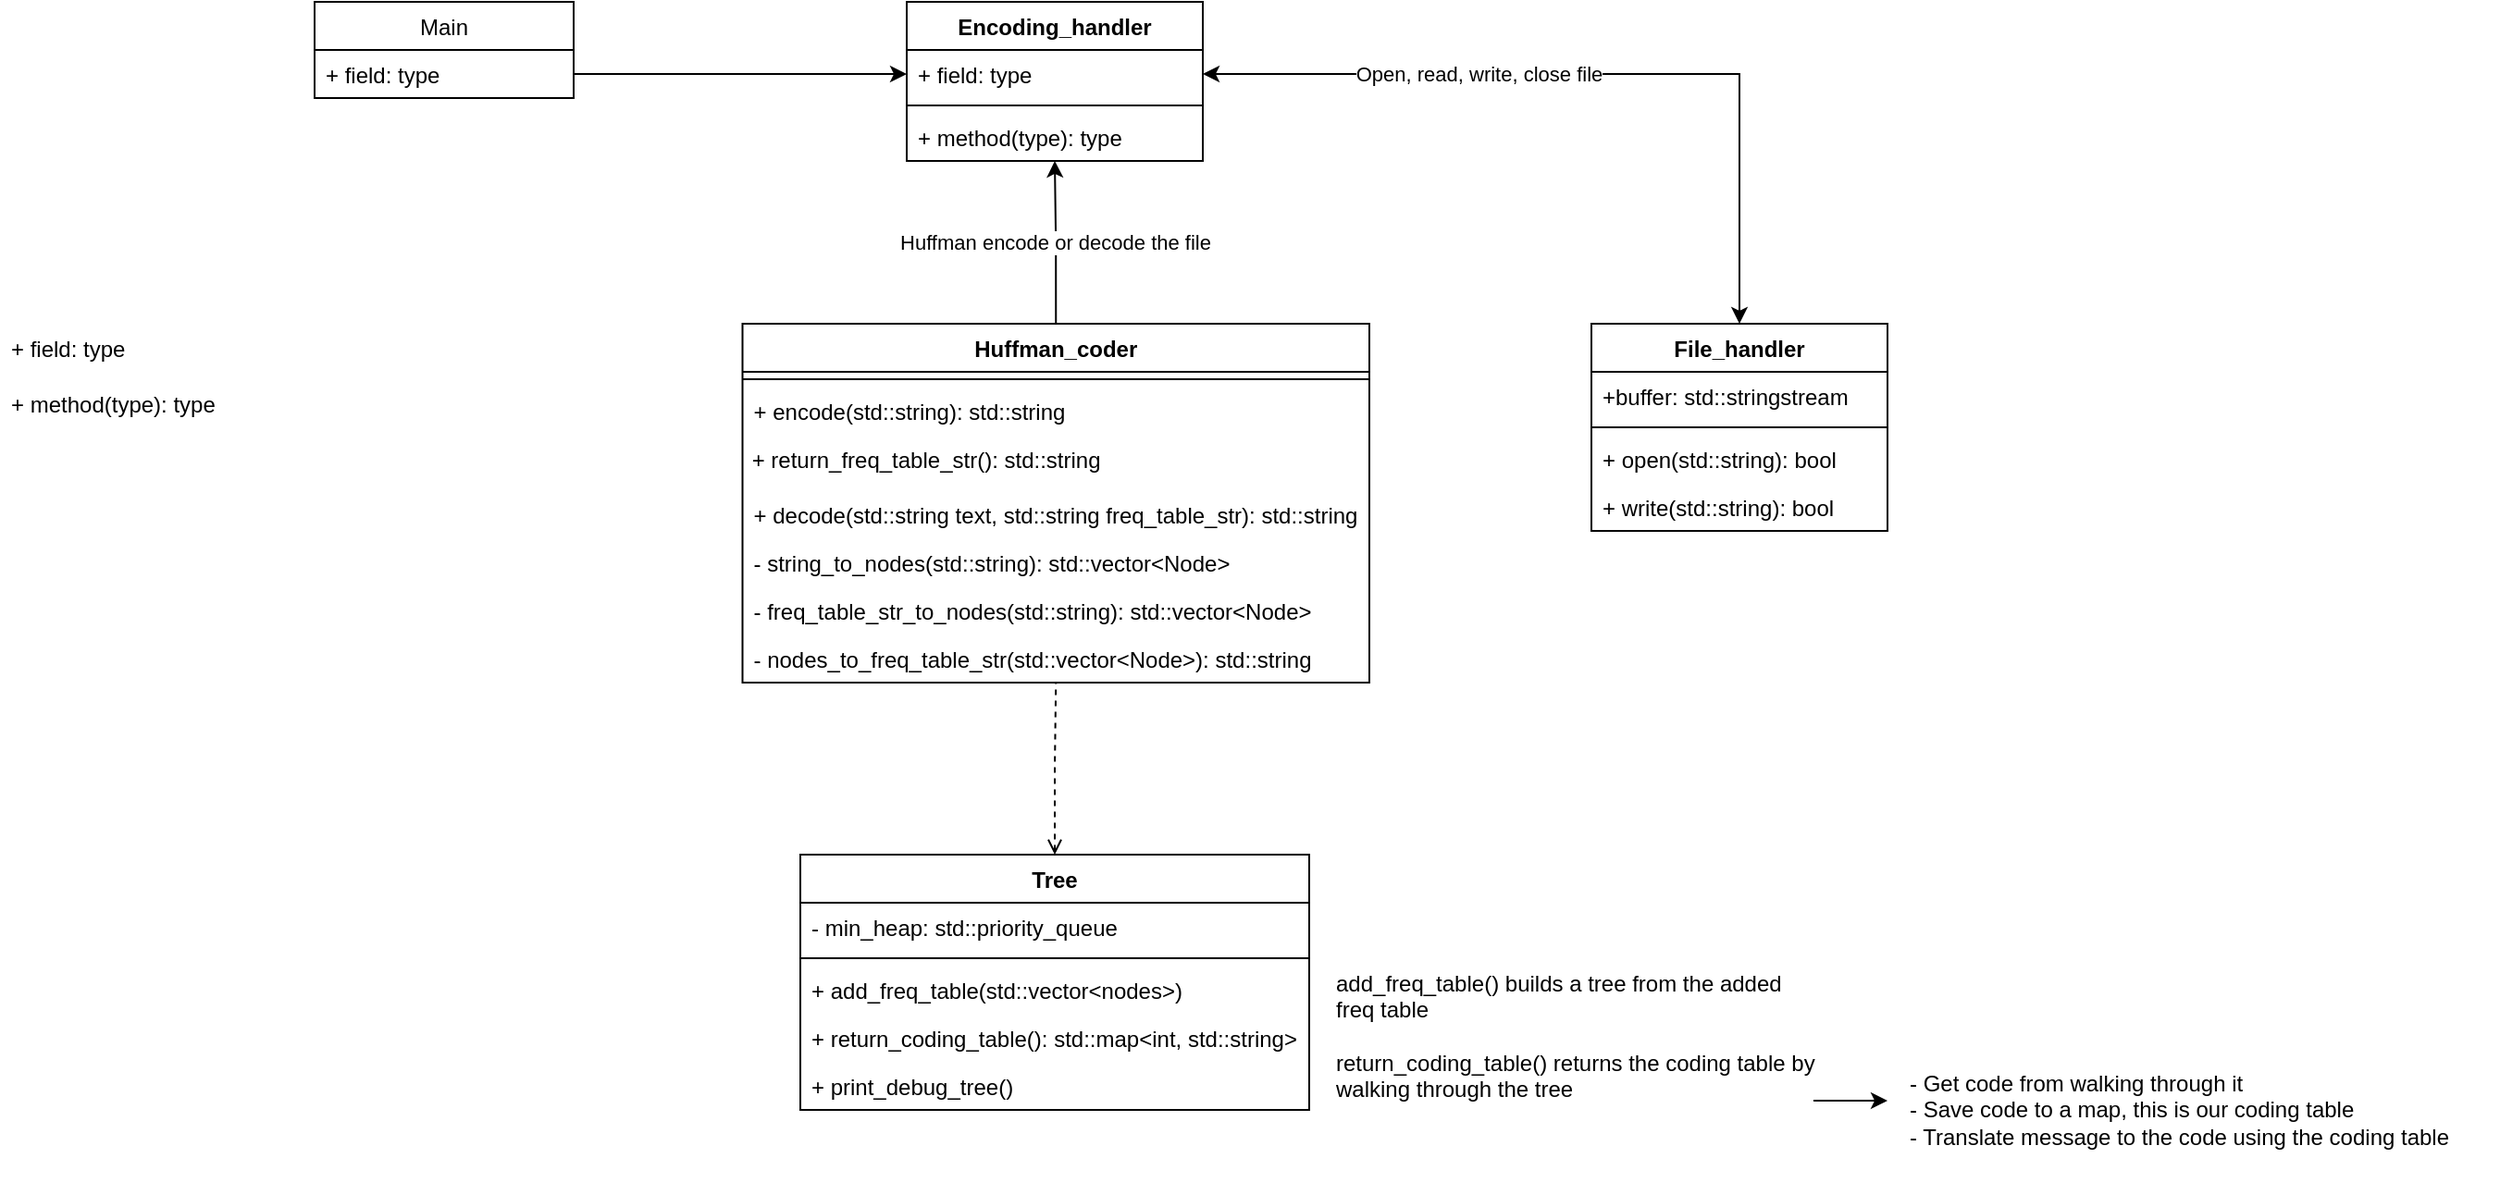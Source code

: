 <mxfile version="13.9.9" type="device"><diagram id="oGlcxmbX5lUDyIIHdL8Q" name="Page-1"><mxGraphModel dx="1334" dy="1039" grid="1" gridSize="10" guides="1" tooltips="1" connect="1" arrows="1" fold="1" page="1" pageScale="1" pageWidth="2336" pageHeight="1654" math="0" shadow="0"><root><mxCell id="0"/><mxCell id="1" parent="0"/><mxCell id="bwR94jt_yFy2SAq7vn1R-17" value="Main" style="swimlane;fontStyle=0;childLayout=stackLayout;horizontal=1;startSize=26;fillColor=none;horizontalStack=0;resizeParent=1;resizeParentMax=0;resizeLast=0;collapsible=1;marginBottom=0;" vertex="1" parent="1"><mxGeometry x="270" y="366" width="140" height="52" as="geometry"/></mxCell><mxCell id="bwR94jt_yFy2SAq7vn1R-19" value="+ field: type" style="text;strokeColor=none;fillColor=none;align=left;verticalAlign=top;spacingLeft=4;spacingRight=4;overflow=hidden;rotatable=0;points=[[0,0.5],[1,0.5]];portConstraint=eastwest;" vertex="1" parent="bwR94jt_yFy2SAq7vn1R-17"><mxGeometry y="26" width="140" height="26" as="geometry"/></mxCell><mxCell id="bwR94jt_yFy2SAq7vn1R-21" value="Encoding_handler" style="swimlane;fontStyle=1;align=center;verticalAlign=top;childLayout=stackLayout;horizontal=1;startSize=26;horizontalStack=0;resizeParent=1;resizeParentMax=0;resizeLast=0;collapsible=1;marginBottom=0;" vertex="1" parent="1"><mxGeometry x="590" y="366" width="160" height="86" as="geometry"/></mxCell><mxCell id="bwR94jt_yFy2SAq7vn1R-22" value="+ field: type" style="text;strokeColor=none;fillColor=none;align=left;verticalAlign=top;spacingLeft=4;spacingRight=4;overflow=hidden;rotatable=0;points=[[0,0.5],[1,0.5]];portConstraint=eastwest;" vertex="1" parent="bwR94jt_yFy2SAq7vn1R-21"><mxGeometry y="26" width="160" height="26" as="geometry"/></mxCell><mxCell id="bwR94jt_yFy2SAq7vn1R-23" value="" style="line;strokeWidth=1;fillColor=none;align=left;verticalAlign=middle;spacingTop=-1;spacingLeft=3;spacingRight=3;rotatable=0;labelPosition=right;points=[];portConstraint=eastwest;" vertex="1" parent="bwR94jt_yFy2SAq7vn1R-21"><mxGeometry y="52" width="160" height="8" as="geometry"/></mxCell><mxCell id="bwR94jt_yFy2SAq7vn1R-24" value="+ method(type): type" style="text;strokeColor=none;fillColor=none;align=left;verticalAlign=top;spacingLeft=4;spacingRight=4;overflow=hidden;rotatable=0;points=[[0,0.5],[1,0.5]];portConstraint=eastwest;" vertex="1" parent="bwR94jt_yFy2SAq7vn1R-21"><mxGeometry y="60" width="160" height="26" as="geometry"/></mxCell><mxCell id="bwR94jt_yFy2SAq7vn1R-26" value="" style="edgeStyle=orthogonalEdgeStyle;rounded=0;orthogonalLoop=1;jettySize=auto;html=1;exitX=1;exitY=0.5;exitDx=0;exitDy=0;entryX=0;entryY=0.5;entryDx=0;entryDy=0;" edge="1" parent="1" source="bwR94jt_yFy2SAq7vn1R-19" target="bwR94jt_yFy2SAq7vn1R-22"><mxGeometry relative="1" as="geometry"/></mxCell><mxCell id="bwR94jt_yFy2SAq7vn1R-27" value="File_handler" style="swimlane;fontStyle=1;align=center;verticalAlign=top;childLayout=stackLayout;horizontal=1;startSize=26;horizontalStack=0;resizeParent=1;resizeParentMax=0;resizeLast=0;collapsible=1;marginBottom=0;" vertex="1" parent="1"><mxGeometry x="960" y="540" width="160" height="112" as="geometry"/></mxCell><mxCell id="bwR94jt_yFy2SAq7vn1R-28" value="+buffer: std::stringstream" style="text;strokeColor=none;fillColor=none;align=left;verticalAlign=top;spacingLeft=4;spacingRight=4;overflow=hidden;rotatable=0;points=[[0,0.5],[1,0.5]];portConstraint=eastwest;" vertex="1" parent="bwR94jt_yFy2SAq7vn1R-27"><mxGeometry y="26" width="160" height="26" as="geometry"/></mxCell><mxCell id="bwR94jt_yFy2SAq7vn1R-29" value="" style="line;strokeWidth=1;fillColor=none;align=left;verticalAlign=middle;spacingTop=-1;spacingLeft=3;spacingRight=3;rotatable=0;labelPosition=right;points=[];portConstraint=eastwest;" vertex="1" parent="bwR94jt_yFy2SAq7vn1R-27"><mxGeometry y="52" width="160" height="8" as="geometry"/></mxCell><mxCell id="bwR94jt_yFy2SAq7vn1R-30" value="+ open(std::string): bool" style="text;strokeColor=none;fillColor=none;align=left;verticalAlign=top;spacingLeft=4;spacingRight=4;overflow=hidden;rotatable=0;points=[[0,0.5],[1,0.5]];portConstraint=eastwest;" vertex="1" parent="bwR94jt_yFy2SAq7vn1R-27"><mxGeometry y="60" width="160" height="26" as="geometry"/></mxCell><mxCell id="bwR94jt_yFy2SAq7vn1R-45" value="+ write(std::string): bool" style="text;strokeColor=none;fillColor=none;align=left;verticalAlign=top;spacingLeft=4;spacingRight=4;overflow=hidden;rotatable=0;points=[[0,0.5],[1,0.5]];portConstraint=eastwest;" vertex="1" parent="bwR94jt_yFy2SAq7vn1R-27"><mxGeometry y="86" width="160" height="26" as="geometry"/></mxCell><mxCell id="bwR94jt_yFy2SAq7vn1R-32" value="Open, read, write, close file" style="edgeStyle=orthogonalEdgeStyle;rounded=0;orthogonalLoop=1;jettySize=auto;html=1;exitX=1;exitY=0.5;exitDx=0;exitDy=0;entryX=0.5;entryY=0;entryDx=0;entryDy=0;startArrow=classic;startFill=1;" edge="1" parent="1" source="bwR94jt_yFy2SAq7vn1R-22" target="bwR94jt_yFy2SAq7vn1R-27"><mxGeometry x="-0.298" relative="1" as="geometry"><Array as="points"><mxPoint x="1040" y="405"/></Array><mxPoint as="offset"/></mxGeometry></mxCell><mxCell id="bwR94jt_yFy2SAq7vn1R-96" style="edgeStyle=orthogonalEdgeStyle;rounded=0;orthogonalLoop=1;jettySize=auto;html=1;exitX=0.5;exitY=0;exitDx=0;exitDy=0;entryX=0.5;entryY=1;entryDx=0;entryDy=0;startArrow=open;startFill=0;endArrow=none;endFill=0;dashed=1;" edge="1" parent="1" source="bwR94jt_yFy2SAq7vn1R-41" target="bwR94jt_yFy2SAq7vn1R-50"><mxGeometry relative="1" as="geometry"/></mxCell><mxCell id="bwR94jt_yFy2SAq7vn1R-41" value="Tree" style="swimlane;fontStyle=1;align=center;verticalAlign=top;childLayout=stackLayout;horizontal=1;startSize=26;horizontalStack=0;resizeParent=1;resizeParentMax=0;resizeLast=0;collapsible=1;marginBottom=0;" vertex="1" parent="1"><mxGeometry x="532.5" y="827" width="275" height="138" as="geometry"/></mxCell><mxCell id="bwR94jt_yFy2SAq7vn1R-68" value="- min_heap: std::priority_queue" style="text;strokeColor=none;fillColor=none;align=left;verticalAlign=top;spacingLeft=4;spacingRight=4;overflow=hidden;rotatable=0;points=[[0,0.5],[1,0.5]];portConstraint=eastwest;" vertex="1" parent="bwR94jt_yFy2SAq7vn1R-41"><mxGeometry y="26" width="275" height="26" as="geometry"/></mxCell><mxCell id="bwR94jt_yFy2SAq7vn1R-43" value="" style="line;strokeWidth=1;fillColor=none;align=left;verticalAlign=middle;spacingTop=-1;spacingLeft=3;spacingRight=3;rotatable=0;labelPosition=right;points=[];portConstraint=eastwest;" vertex="1" parent="bwR94jt_yFy2SAq7vn1R-41"><mxGeometry y="52" width="275" height="8" as="geometry"/></mxCell><mxCell id="bwR94jt_yFy2SAq7vn1R-67" value="+ add_freq_table(std::vector&lt;nodes&gt;)" style="text;strokeColor=none;fillColor=none;align=left;verticalAlign=top;spacingLeft=4;spacingRight=4;overflow=hidden;rotatable=0;points=[[0,0.5],[1,0.5]];portConstraint=eastwest;" vertex="1" parent="bwR94jt_yFy2SAq7vn1R-41"><mxGeometry y="60" width="275" height="26" as="geometry"/></mxCell><mxCell id="bwR94jt_yFy2SAq7vn1R-101" value="+ return_coding_table(): std::map&lt;int, std::string&gt;" style="text;strokeColor=none;fillColor=none;align=left;verticalAlign=top;spacingLeft=4;spacingRight=4;overflow=hidden;rotatable=0;points=[[0,0.5],[1,0.5]];portConstraint=eastwest;" vertex="1" parent="bwR94jt_yFy2SAq7vn1R-41"><mxGeometry y="86" width="275" height="26" as="geometry"/></mxCell><mxCell id="bwR94jt_yFy2SAq7vn1R-49" value="+ print_debug_tree()" style="text;strokeColor=none;fillColor=none;align=left;verticalAlign=top;spacingLeft=4;spacingRight=4;overflow=hidden;rotatable=0;points=[[0,0.5],[1,0.5]];portConstraint=eastwest;" vertex="1" parent="bwR94jt_yFy2SAq7vn1R-41"><mxGeometry y="112" width="275" height="26" as="geometry"/></mxCell><mxCell id="bwR94jt_yFy2SAq7vn1R-46" value="+ field: type" style="text;strokeColor=none;fillColor=none;align=left;verticalAlign=top;spacingLeft=4;spacingRight=4;overflow=hidden;rotatable=0;points=[[0,0.5],[1,0.5]];portConstraint=eastwest;" vertex="1" parent="1"><mxGeometry x="100" y="540" width="160" height="26" as="geometry"/></mxCell><mxCell id="bwR94jt_yFy2SAq7vn1R-47" value="+ method(type): type" style="text;strokeColor=none;fillColor=none;align=left;verticalAlign=top;spacingLeft=4;spacingRight=4;overflow=hidden;rotatable=0;points=[[0,0.5],[1,0.5]];portConstraint=eastwest;" vertex="1" parent="1"><mxGeometry x="100" y="570" width="160" height="26" as="geometry"/></mxCell><mxCell id="bwR94jt_yFy2SAq7vn1R-63" value="Huffman encode or decode the file" style="edgeStyle=orthogonalEdgeStyle;rounded=0;orthogonalLoop=1;jettySize=auto;html=1;exitX=0.5;exitY=0;exitDx=0;exitDy=0;entryX=0.5;entryY=1;entryDx=0;entryDy=0;entryPerimeter=0;startArrow=none;startFill=0;" edge="1" parent="1" source="bwR94jt_yFy2SAq7vn1R-50" target="bwR94jt_yFy2SAq7vn1R-24"><mxGeometry relative="1" as="geometry"/></mxCell><mxCell id="bwR94jt_yFy2SAq7vn1R-50" value="Huffman_coder" style="swimlane;fontStyle=1;align=center;verticalAlign=top;childLayout=stackLayout;horizontal=1;startSize=26;horizontalStack=0;resizeParent=1;resizeParentMax=0;resizeLast=0;collapsible=1;marginBottom=0;" vertex="1" parent="1"><mxGeometry x="501.25" y="540" width="338.75" height="194" as="geometry"/></mxCell><mxCell id="bwR94jt_yFy2SAq7vn1R-52" value="" style="line;strokeWidth=1;fillColor=none;align=left;verticalAlign=middle;spacingTop=-1;spacingLeft=3;spacingRight=3;rotatable=0;labelPosition=right;points=[];portConstraint=eastwest;" vertex="1" parent="bwR94jt_yFy2SAq7vn1R-50"><mxGeometry y="26" width="338.75" height="8" as="geometry"/></mxCell><mxCell id="bwR94jt_yFy2SAq7vn1R-53" value="+ encode(std::string): std::string" style="text;strokeColor=none;fillColor=none;align=left;verticalAlign=top;spacingLeft=4;spacingRight=4;overflow=hidden;rotatable=0;points=[[0,0.5],[1,0.5]];portConstraint=eastwest;" vertex="1" parent="bwR94jt_yFy2SAq7vn1R-50"><mxGeometry y="34" width="338.75" height="26" as="geometry"/></mxCell><mxCell id="bwR94jt_yFy2SAq7vn1R-56" value="&lt;font face=&quot;helvetica&quot;&gt;&amp;nbsp;+ return_freq_table_str(): std::string&lt;/font&gt;" style="text;whiteSpace=wrap;html=1;" vertex="1" parent="bwR94jt_yFy2SAq7vn1R-50"><mxGeometry y="60" width="338.75" height="30" as="geometry"/></mxCell><mxCell id="bwR94jt_yFy2SAq7vn1R-59" value="+ decode(std::string text, std::string freq_table_str): std::string" style="text;strokeColor=none;fillColor=none;align=left;verticalAlign=top;spacingLeft=4;spacingRight=4;overflow=hidden;rotatable=0;points=[[0,0.5],[1,0.5]];portConstraint=eastwest;" vertex="1" parent="bwR94jt_yFy2SAq7vn1R-50"><mxGeometry y="90" width="338.75" height="26" as="geometry"/></mxCell><mxCell id="bwR94jt_yFy2SAq7vn1R-94" value="- string_to_nodes(std::string): std::vector&lt;Node&gt;" style="text;strokeColor=none;fillColor=none;align=left;verticalAlign=top;spacingLeft=4;spacingRight=4;overflow=hidden;rotatable=0;points=[[0,0.5],[1,0.5]];portConstraint=eastwest;" vertex="1" parent="bwR94jt_yFy2SAq7vn1R-50"><mxGeometry y="116" width="338.75" height="26" as="geometry"/></mxCell><mxCell id="bwR94jt_yFy2SAq7vn1R-97" value="- freq_table_str_to_nodes(std::string): std::vector&lt;Node&gt;&#10;" style="text;strokeColor=none;fillColor=none;align=left;verticalAlign=top;spacingLeft=4;spacingRight=4;overflow=hidden;rotatable=0;points=[[0,0.5],[1,0.5]];portConstraint=eastwest;" vertex="1" parent="bwR94jt_yFy2SAq7vn1R-50"><mxGeometry y="142" width="338.75" height="26" as="geometry"/></mxCell><mxCell id="bwR94jt_yFy2SAq7vn1R-95" value="- nodes_to_freq_table_str(std::vector&lt;Node&gt;): std::string" style="text;strokeColor=none;fillColor=none;align=left;verticalAlign=top;spacingLeft=4;spacingRight=4;overflow=hidden;rotatable=0;points=[[0,0.5],[1,0.5]];portConstraint=eastwest;" vertex="1" parent="bwR94jt_yFy2SAq7vn1R-50"><mxGeometry y="168" width="338.75" height="26" as="geometry"/></mxCell><mxCell id="bwR94jt_yFy2SAq7vn1R-91" value="add_freq_table() builds a tree from the added freq table&lt;br&gt;&lt;br&gt;return_coding_table() returns the coding table by walking through the tree" style="text;html=1;strokeColor=none;fillColor=none;align=left;verticalAlign=middle;whiteSpace=wrap;rounded=0;" vertex="1" parent="1"><mxGeometry x="820" y="850" width="265" height="150" as="geometry"/></mxCell><mxCell id="bwR94jt_yFy2SAq7vn1R-98" value="- Get code from walking through it&lt;br&gt;- Save code to a map, this is our coding table&lt;br&gt;- Translate message to the code using the coding table" style="text;html=1;strokeColor=none;fillColor=none;align=left;verticalAlign=middle;whiteSpace=wrap;rounded=0;" vertex="1" parent="1"><mxGeometry x="1130" y="920" width="320" height="90" as="geometry"/></mxCell><mxCell id="bwR94jt_yFy2SAq7vn1R-100" value="" style="endArrow=classic;html=1;" edge="1" parent="1"><mxGeometry width="50" height="50" relative="1" as="geometry"><mxPoint x="1080" y="960" as="sourcePoint"/><mxPoint x="1120" y="960" as="targetPoint"/></mxGeometry></mxCell></root></mxGraphModel></diagram></mxfile>